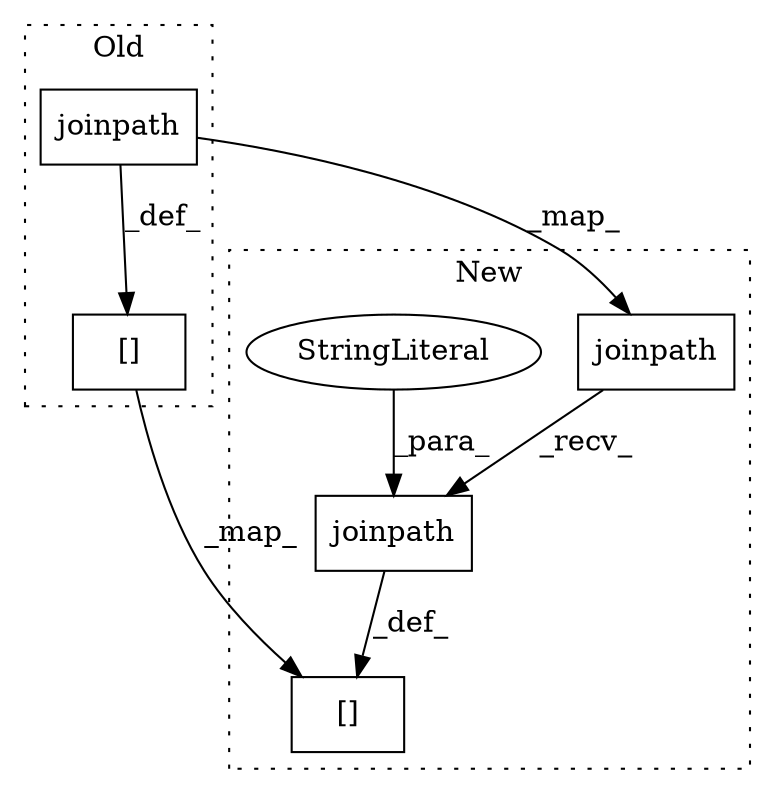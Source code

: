 digraph G {
subgraph cluster0 {
1 [label="joinpath" a="32" s="8075,8104" l="9,1" shape="box"];
4 [label="[]" a="2" s="8644,8661" l="16,1" shape="box"];
label = "Old";
style="dotted";
}
subgraph cluster1 {
2 [label="joinpath" a="32" s="8104,8133" l="9,1" shape="box"];
3 [label="[]" a="2" s="8691,8708" l="16,1" shape="box"];
5 [label="joinpath" a="32" s="8135,8151" l="9,1" shape="box"];
6 [label="StringLiteral" a="45" s="8144" l="7" shape="ellipse"];
label = "New";
style="dotted";
}
1 -> 4 [label="_def_"];
1 -> 2 [label="_map_"];
2 -> 5 [label="_recv_"];
4 -> 3 [label="_map_"];
5 -> 3 [label="_def_"];
6 -> 5 [label="_para_"];
}